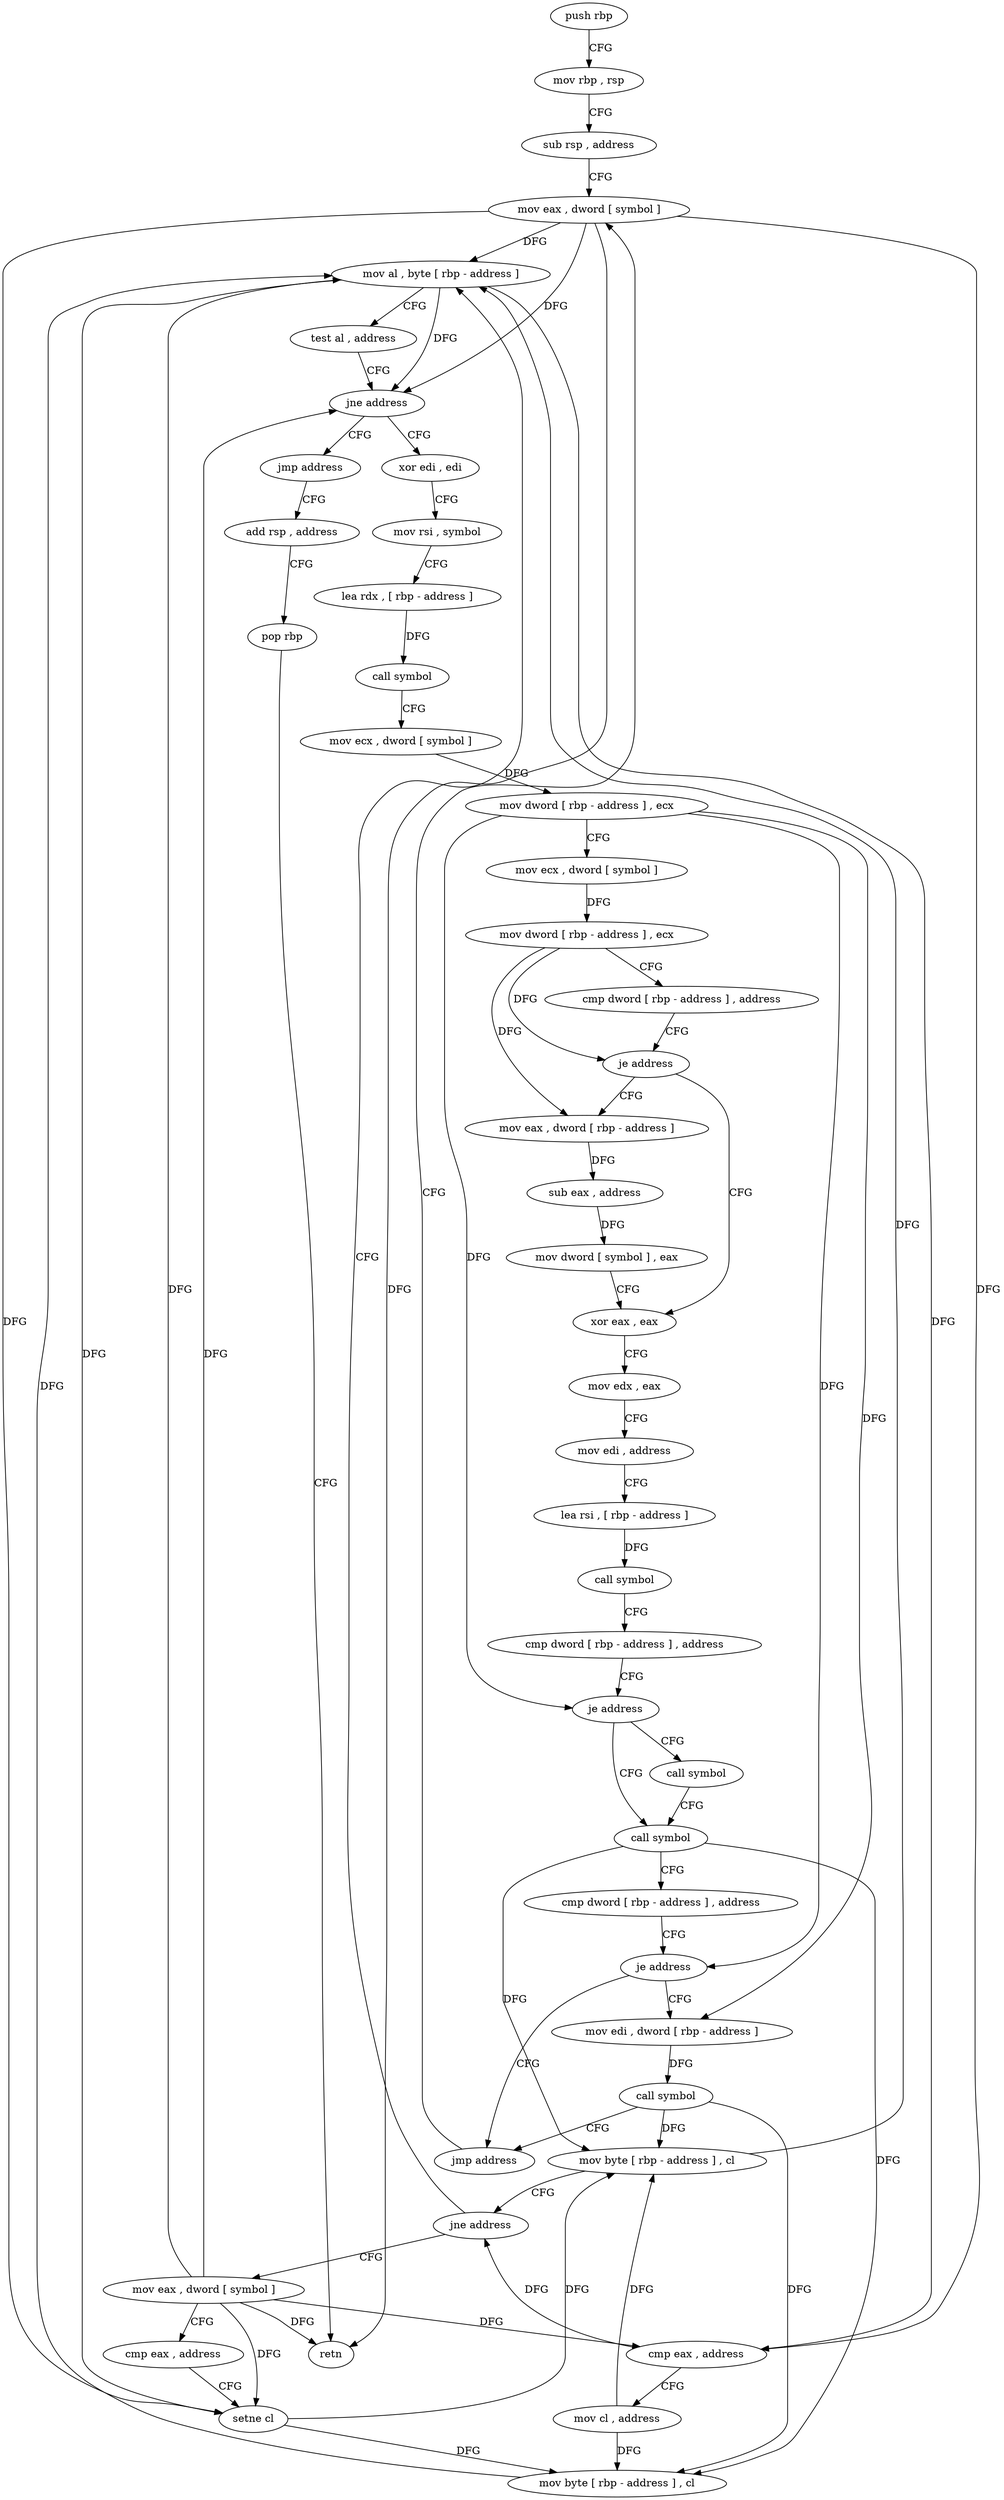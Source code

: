 digraph "func" {
"4238336" [label = "push rbp" ]
"4238337" [label = "mov rbp , rsp" ]
"4238340" [label = "sub rsp , address" ]
"4238347" [label = "mov eax , dword [ symbol ]" ]
"4238390" [label = "mov al , byte [ rbp - address ]" ]
"4238396" [label = "test al , address" ]
"4238398" [label = "jne address" ]
"4238409" [label = "xor edi , edi" ]
"4238404" [label = "jmp address" ]
"4238371" [label = "mov eax , dword [ symbol ]" ]
"4238378" [label = "cmp eax , address" ]
"4238381" [label = "setne cl" ]
"4238384" [label = "mov byte [ rbp - address ] , cl" ]
"4238411" [label = "mov rsi , symbol" ]
"4238421" [label = "lea rdx , [ rbp - address ]" ]
"4238428" [label = "call symbol" ]
"4238433" [label = "mov ecx , dword [ symbol ]" ]
"4238440" [label = "mov dword [ rbp - address ] , ecx" ]
"4238443" [label = "mov ecx , dword [ symbol ]" ]
"4238450" [label = "mov dword [ rbp - address ] , ecx" ]
"4238453" [label = "cmp dword [ rbp - address ] , address" ]
"4238457" [label = "je address" ]
"4238476" [label = "xor eax , eax" ]
"4238463" [label = "mov eax , dword [ rbp - address ]" ]
"4238540" [label = "add rsp , address" ]
"4238478" [label = "mov edx , eax" ]
"4238480" [label = "mov edi , address" ]
"4238485" [label = "lea rsi , [ rbp - address ]" ]
"4238492" [label = "call symbol" ]
"4238497" [label = "cmp dword [ rbp - address ] , address" ]
"4238501" [label = "je address" ]
"4238512" [label = "call symbol" ]
"4238507" [label = "call symbol" ]
"4238466" [label = "sub eax , address" ]
"4238469" [label = "mov dword [ symbol ] , eax" ]
"4238547" [label = "pop rbp" ]
"4238548" [label = "retn" ]
"4238517" [label = "cmp dword [ rbp - address ] , address" ]
"4238521" [label = "je address" ]
"4238535" [label = "jmp address" ]
"4238527" [label = "mov edi , dword [ rbp - address ]" ]
"4238530" [label = "call symbol" ]
"4238354" [label = "cmp eax , address" ]
"4238357" [label = "mov cl , address" ]
"4238359" [label = "mov byte [ rbp - address ] , cl" ]
"4238365" [label = "jne address" ]
"4238336" -> "4238337" [ label = "CFG" ]
"4238337" -> "4238340" [ label = "CFG" ]
"4238340" -> "4238347" [ label = "CFG" ]
"4238347" -> "4238354" [ label = "DFG" ]
"4238347" -> "4238390" [ label = "DFG" ]
"4238347" -> "4238398" [ label = "DFG" ]
"4238347" -> "4238381" [ label = "DFG" ]
"4238347" -> "4238548" [ label = "DFG" ]
"4238390" -> "4238396" [ label = "CFG" ]
"4238390" -> "4238354" [ label = "DFG" ]
"4238390" -> "4238398" [ label = "DFG" ]
"4238390" -> "4238381" [ label = "DFG" ]
"4238396" -> "4238398" [ label = "CFG" ]
"4238398" -> "4238409" [ label = "CFG" ]
"4238398" -> "4238404" [ label = "CFG" ]
"4238409" -> "4238411" [ label = "CFG" ]
"4238404" -> "4238540" [ label = "CFG" ]
"4238371" -> "4238378" [ label = "CFG" ]
"4238371" -> "4238354" [ label = "DFG" ]
"4238371" -> "4238398" [ label = "DFG" ]
"4238371" -> "4238390" [ label = "DFG" ]
"4238371" -> "4238381" [ label = "DFG" ]
"4238371" -> "4238548" [ label = "DFG" ]
"4238378" -> "4238381" [ label = "CFG" ]
"4238381" -> "4238384" [ label = "DFG" ]
"4238381" -> "4238359" [ label = "DFG" ]
"4238384" -> "4238390" [ label = "DFG" ]
"4238411" -> "4238421" [ label = "CFG" ]
"4238421" -> "4238428" [ label = "DFG" ]
"4238428" -> "4238433" [ label = "CFG" ]
"4238433" -> "4238440" [ label = "DFG" ]
"4238440" -> "4238443" [ label = "CFG" ]
"4238440" -> "4238501" [ label = "DFG" ]
"4238440" -> "4238521" [ label = "DFG" ]
"4238440" -> "4238527" [ label = "DFG" ]
"4238443" -> "4238450" [ label = "DFG" ]
"4238450" -> "4238453" [ label = "CFG" ]
"4238450" -> "4238457" [ label = "DFG" ]
"4238450" -> "4238463" [ label = "DFG" ]
"4238453" -> "4238457" [ label = "CFG" ]
"4238457" -> "4238476" [ label = "CFG" ]
"4238457" -> "4238463" [ label = "CFG" ]
"4238476" -> "4238478" [ label = "CFG" ]
"4238463" -> "4238466" [ label = "DFG" ]
"4238540" -> "4238547" [ label = "CFG" ]
"4238478" -> "4238480" [ label = "CFG" ]
"4238480" -> "4238485" [ label = "CFG" ]
"4238485" -> "4238492" [ label = "DFG" ]
"4238492" -> "4238497" [ label = "CFG" ]
"4238497" -> "4238501" [ label = "CFG" ]
"4238501" -> "4238512" [ label = "CFG" ]
"4238501" -> "4238507" [ label = "CFG" ]
"4238512" -> "4238517" [ label = "CFG" ]
"4238512" -> "4238359" [ label = "DFG" ]
"4238512" -> "4238384" [ label = "DFG" ]
"4238507" -> "4238512" [ label = "CFG" ]
"4238466" -> "4238469" [ label = "DFG" ]
"4238469" -> "4238476" [ label = "CFG" ]
"4238547" -> "4238548" [ label = "CFG" ]
"4238517" -> "4238521" [ label = "CFG" ]
"4238521" -> "4238535" [ label = "CFG" ]
"4238521" -> "4238527" [ label = "CFG" ]
"4238535" -> "4238347" [ label = "CFG" ]
"4238527" -> "4238530" [ label = "DFG" ]
"4238530" -> "4238535" [ label = "CFG" ]
"4238530" -> "4238359" [ label = "DFG" ]
"4238530" -> "4238384" [ label = "DFG" ]
"4238354" -> "4238357" [ label = "CFG" ]
"4238354" -> "4238365" [ label = "DFG" ]
"4238357" -> "4238359" [ label = "DFG" ]
"4238357" -> "4238384" [ label = "DFG" ]
"4238359" -> "4238365" [ label = "CFG" ]
"4238359" -> "4238390" [ label = "DFG" ]
"4238365" -> "4238390" [ label = "CFG" ]
"4238365" -> "4238371" [ label = "CFG" ]
}
